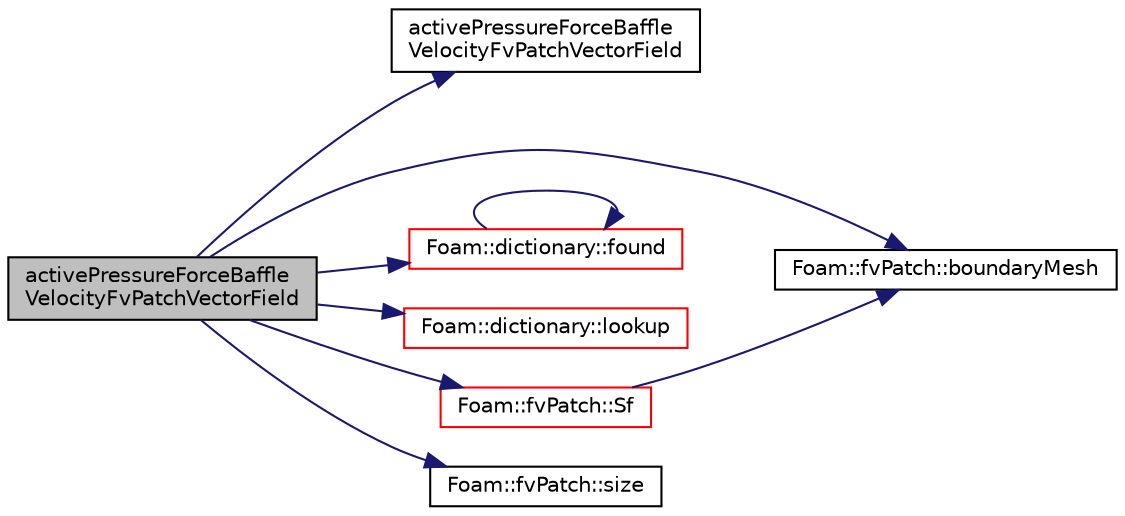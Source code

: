 digraph "activePressureForceBaffleVelocityFvPatchVectorField"
{
  bgcolor="transparent";
  edge [fontname="Helvetica",fontsize="10",labelfontname="Helvetica",labelfontsize="10"];
  node [fontname="Helvetica",fontsize="10",shape=record];
  rankdir="LR";
  Node4 [label="activePressureForceBaffle\lVelocityFvPatchVectorField",height=0.2,width=0.4,color="black", fillcolor="grey75", style="filled", fontcolor="black"];
  Node4 -> Node5 [color="midnightblue",fontsize="10",style="solid",fontname="Helvetica"];
  Node5 [label="activePressureForceBaffle\lVelocityFvPatchVectorField",height=0.2,width=0.4,color="black",URL="$a22857.html#ad7b18183529b37592257b19079cee18e",tooltip="Construct from patch and internal field. "];
  Node4 -> Node6 [color="midnightblue",fontsize="10",style="solid",fontname="Helvetica"];
  Node6 [label="Foam::fvPatch::boundaryMesh",height=0.2,width=0.4,color="black",URL="$a23693.html#adeb163bcd9dd47dcdc4a8f2ccf1c53eb",tooltip="Return boundaryMesh reference. "];
  Node4 -> Node7 [color="midnightblue",fontsize="10",style="solid",fontname="Helvetica"];
  Node7 [label="Foam::dictionary::found",height=0.2,width=0.4,color="red",URL="$a27129.html#adcd3d5d43253006ef145e56b43025d28",tooltip="Search dictionary for given keyword. "];
  Node7 -> Node7 [color="midnightblue",fontsize="10",style="solid",fontname="Helvetica"];
  Node4 -> Node9 [color="midnightblue",fontsize="10",style="solid",fontname="Helvetica"];
  Node9 [label="Foam::dictionary::lookup",height=0.2,width=0.4,color="red",URL="$a27129.html#a6a0727fa523e48977e27348663def509",tooltip="Find and return an entry data stream. "];
  Node4 -> Node304 [color="midnightblue",fontsize="10",style="solid",fontname="Helvetica"];
  Node304 [label="Foam::fvPatch::Sf",height=0.2,width=0.4,color="red",URL="$a23693.html#af93b93b841156265e8007a71b07f4ab4",tooltip="Return face area vectors. "];
  Node304 -> Node6 [color="midnightblue",fontsize="10",style="solid",fontname="Helvetica"];
  Node4 -> Node327 [color="midnightblue",fontsize="10",style="solid",fontname="Helvetica"];
  Node327 [label="Foam::fvPatch::size",height=0.2,width=0.4,color="black",URL="$a23693.html#a03bc1200aac252c4d3e18657d700b71c",tooltip="Return size. "];
}
